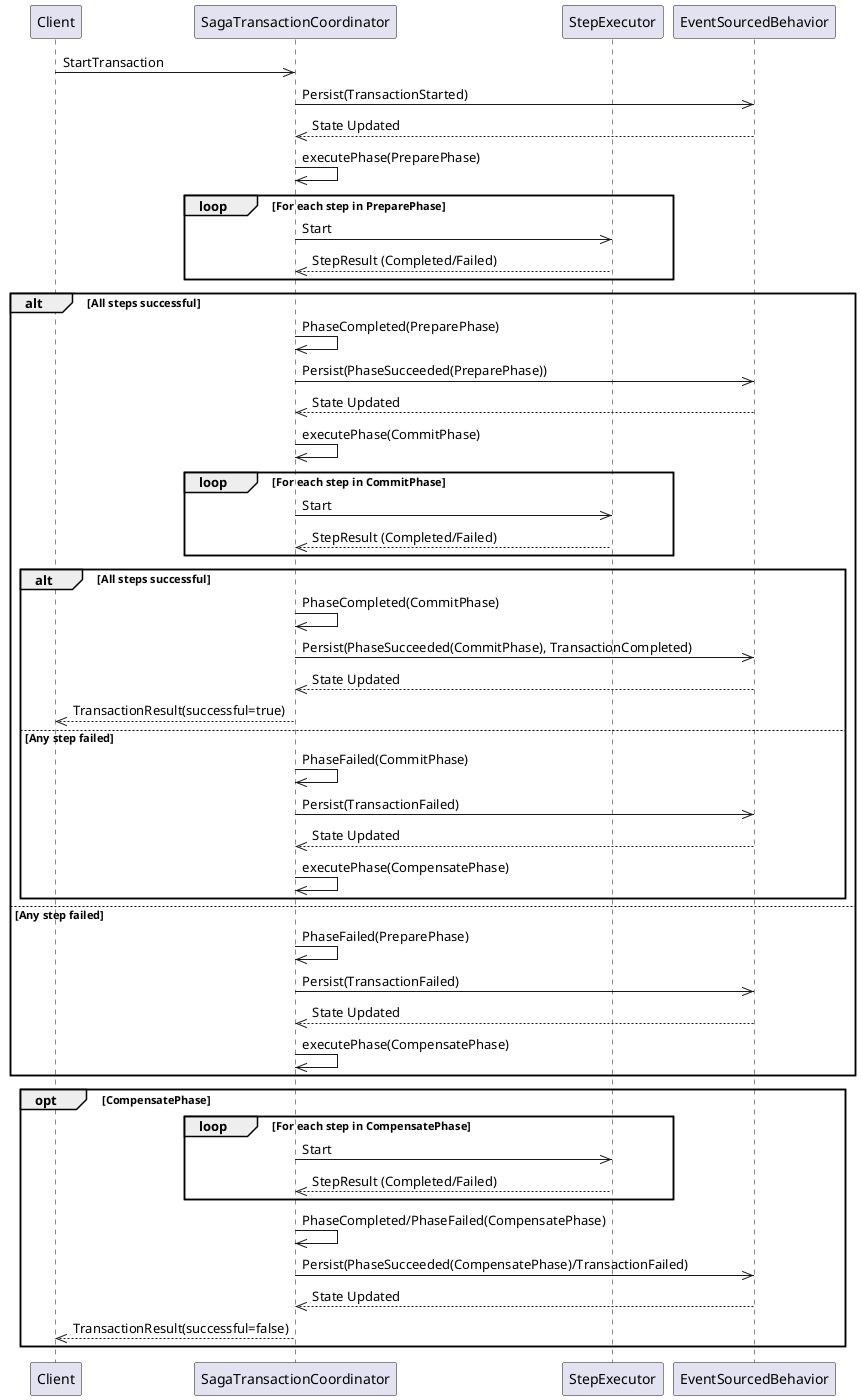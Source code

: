 @startuml
    participant Client
    participant SagaTransactionCoordinator
    participant StepExecutor
    participant EventSourcedBehavior

    Client->>SagaTransactionCoordinator: StartTransaction
    SagaTransactionCoordinator->>EventSourcedBehavior: Persist(TransactionStarted)
    EventSourcedBehavior-->>SagaTransactionCoordinator: State Updated
    SagaTransactionCoordinator->>SagaTransactionCoordinator: executePhase(PreparePhase)

    loop For each step in PreparePhase
        SagaTransactionCoordinator->>StepExecutor: Start
        StepExecutor-->>SagaTransactionCoordinator: StepResult (Completed/Failed)
    end

    alt All steps successful
        SagaTransactionCoordinator->>SagaTransactionCoordinator: PhaseCompleted(PreparePhase)
        SagaTransactionCoordinator->>EventSourcedBehavior: Persist(PhaseSucceeded(PreparePhase))
        EventSourcedBehavior-->>SagaTransactionCoordinator: State Updated
        SagaTransactionCoordinator->>SagaTransactionCoordinator: executePhase(CommitPhase)

        loop For each step in CommitPhase
            SagaTransactionCoordinator->>StepExecutor: Start
            StepExecutor-->>SagaTransactionCoordinator: StepResult (Completed/Failed)
        end

        alt All steps successful
            SagaTransactionCoordinator->>SagaTransactionCoordinator: PhaseCompleted(CommitPhase)
            SagaTransactionCoordinator->>EventSourcedBehavior: Persist(PhaseSucceeded(CommitPhase), TransactionCompleted)
            EventSourcedBehavior-->>SagaTransactionCoordinator: State Updated
            SagaTransactionCoordinator-->>Client: TransactionResult(successful=true)
        else Any step failed
            SagaTransactionCoordinator->>SagaTransactionCoordinator: PhaseFailed(CommitPhase)
            SagaTransactionCoordinator->>EventSourcedBehavior: Persist(TransactionFailed)
            EventSourcedBehavior-->>SagaTransactionCoordinator: State Updated
            SagaTransactionCoordinator->>SagaTransactionCoordinator: executePhase(CompensatePhase)
        end
    else Any step failed
        SagaTransactionCoordinator->>SagaTransactionCoordinator: PhaseFailed(PreparePhase)
        SagaTransactionCoordinator->>EventSourcedBehavior: Persist(TransactionFailed)
        EventSourcedBehavior-->>SagaTransactionCoordinator: State Updated
        SagaTransactionCoordinator->>SagaTransactionCoordinator: executePhase(CompensatePhase)
    end

    opt CompensatePhase
        loop For each step in CompensatePhase
            SagaTransactionCoordinator->>StepExecutor: Start
            StepExecutor-->>SagaTransactionCoordinator: StepResult (Completed/Failed)
        end

        SagaTransactionCoordinator->>SagaTransactionCoordinator: PhaseCompleted/PhaseFailed(CompensatePhase)
        SagaTransactionCoordinator->>EventSourcedBehavior: Persist(PhaseSucceeded(CompensatePhase)/TransactionFailed)
        EventSourcedBehavior-->>SagaTransactionCoordinator: State Updated
        SagaTransactionCoordinator-->>Client: TransactionResult(successful=false)
    end
@enduml

@startuml
    participant Client
    participant SagaTransactionCoordinator
    participant StepExecutor

    Client->>SagaTransactionCoordinator: StartTransaction
    SagaTransactionCoordinator->>SagaTransactionCoordinator: executePhase(PreparePhase)

    loop For each step in PreparePhase
        SagaTransactionCoordinator->>StepExecutor: Start
        StepExecutor-->>SagaTransactionCoordinator: StepResult (Completed/Failed)
    end

    alt All steps successful
        SagaTransactionCoordinator->>SagaTransactionCoordinator: PhaseCompleted(PreparePhase)
        SagaTransactionCoordinator->>SagaTransactionCoordinator: executePhase(CommitPhase)

        loop For each step in CommitPhase
            SagaTransactionCoordinator->>StepExecutor: Start
            StepExecutor-->>SagaTransactionCoordinator: StepResult (Completed/Failed)
        end

        alt All steps successful
            SagaTransactionCoordinator->>SagaTransactionCoordinator: PhaseCompleted(CommitPhase)
            SagaTransactionCoordinator-->>Client: TransactionResult(successful=true)
        else Any step failed
            SagaTransactionCoordinator->>SagaTransactionCoordinator: PhaseFailed(CommitPhase)
            SagaTransactionCoordinator->>SagaTransactionCoordinator: executePhase(CompensatePhase)
        end
    else Any step failed
        SagaTransactionCoordinator->>SagaTransactionCoordinator: PhaseFailed(PreparePhase)
        SagaTransactionCoordinator->>SagaTransactionCoordinator: executePhase(CompensatePhase)
    end

    opt CompensatePhase
        loop For each step in CompensatePhase
            SagaTransactionCoordinator->>StepExecutor: Start
            StepExecutor-->>SagaTransactionCoordinator: StepResult (Completed/Failed)
        end

        SagaTransactionCoordinator->>SagaTransactionCoordinator: PhaseCompleted/PhaseFailed(CompensatePhase)
        SagaTransactionCoordinator-->>Client: TransactionResult(successful=false)
    end
@enduml
